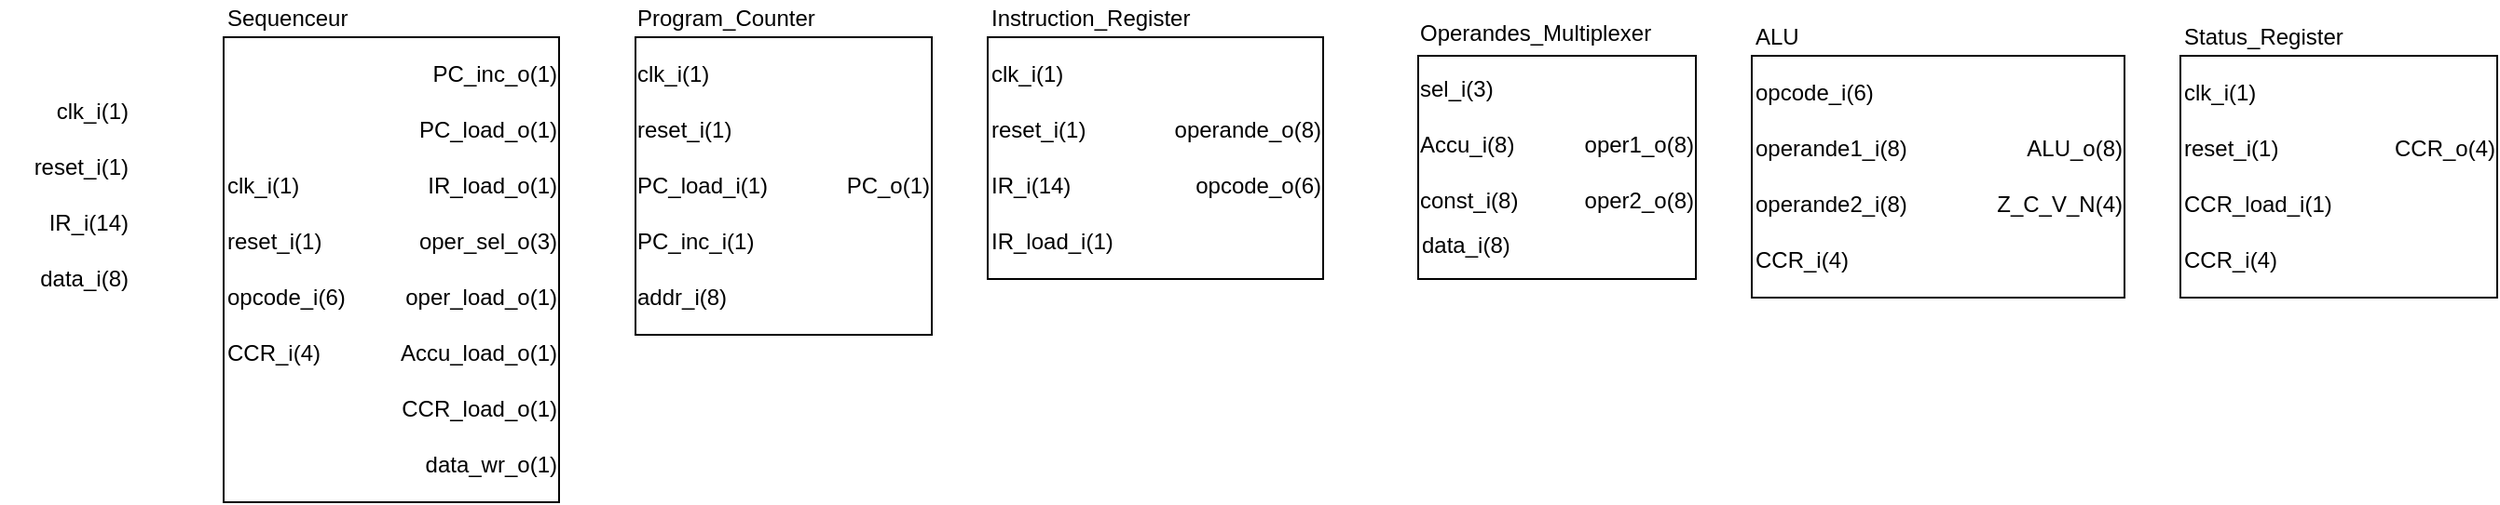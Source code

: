 <mxfile version="23.1.5" type="device">
  <diagram name="Page-1" id="jwIUeSGBcwA--1RXkkxF">
    <mxGraphModel dx="926" dy="959" grid="1" gridSize="10" guides="1" tooltips="1" connect="1" arrows="1" fold="1" page="1" pageScale="1" pageWidth="1169" pageHeight="827" math="0" shadow="0">
      <root>
        <mxCell id="0" />
        <mxCell id="1" parent="0" />
        <mxCell id="cXgWGchafQ5C-qkIUdc8-190" value="" style="group" parent="1" vertex="1" connectable="0">
          <mxGeometry x="570" y="40" width="180" height="150" as="geometry" />
        </mxCell>
        <mxCell id="cXgWGchafQ5C-qkIUdc8-164" value="" style="whiteSpace=wrap;html=1;" parent="cXgWGchafQ5C-qkIUdc8-190" vertex="1">
          <mxGeometry y="20" width="180" height="130" as="geometry" />
        </mxCell>
        <mxCell id="cXgWGchafQ5C-qkIUdc8-177" value="clk_i(1)" style="text;html=1;align=left;verticalAlign=middle;resizable=1;points=[];autosize=0;strokeColor=none;fillColor=none;movable=1;rotatable=1;deletable=1;editable=1;locked=0;connectable=1;" parent="cXgWGchafQ5C-qkIUdc8-190" vertex="1">
          <mxGeometry y="30" width="50" height="20" as="geometry" />
        </mxCell>
        <mxCell id="cXgWGchafQ5C-qkIUdc8-178" value="reset_i(1)" style="text;html=1;align=left;verticalAlign=middle;resizable=1;points=[];autosize=0;strokeColor=none;fillColor=none;movable=1;rotatable=1;deletable=1;editable=1;locked=0;connectable=1;" parent="cXgWGchafQ5C-qkIUdc8-190" vertex="1">
          <mxGeometry y="60" width="50" height="20" as="geometry" />
        </mxCell>
        <mxCell id="cXgWGchafQ5C-qkIUdc8-179" value="IR_i(14)" style="text;html=1;align=left;verticalAlign=middle;resizable=1;points=[];autosize=0;strokeColor=none;fillColor=none;movable=1;rotatable=1;deletable=1;editable=1;locked=0;connectable=1;" parent="cXgWGchafQ5C-qkIUdc8-190" vertex="1">
          <mxGeometry y="90" width="50" height="20" as="geometry" />
        </mxCell>
        <mxCell id="cXgWGchafQ5C-qkIUdc8-181" value="Instruction_Register" style="text;html=1;align=left;verticalAlign=middle;resizable=1;points=[];autosize=0;strokeColor=none;fillColor=none;movable=1;rotatable=1;deletable=1;editable=1;locked=0;connectable=1;" parent="cXgWGchafQ5C-qkIUdc8-190" vertex="1">
          <mxGeometry width="120" height="20" as="geometry" />
        </mxCell>
        <mxCell id="cXgWGchafQ5C-qkIUdc8-184" value="IR_load_i(1)" style="text;html=1;align=left;verticalAlign=middle;resizable=1;points=[];autosize=0;strokeColor=none;fillColor=none;movable=1;rotatable=1;deletable=1;editable=1;locked=0;connectable=1;" parent="cXgWGchafQ5C-qkIUdc8-190" vertex="1">
          <mxGeometry y="120" width="70" height="20" as="geometry" />
        </mxCell>
        <mxCell id="cXgWGchafQ5C-qkIUdc8-185" value="operande_o(8)" style="text;html=1;align=right;verticalAlign=middle;resizable=1;points=[];autosize=0;strokeColor=none;fillColor=none;movable=1;rotatable=1;deletable=1;editable=1;locked=0;connectable=1;" parent="cXgWGchafQ5C-qkIUdc8-190" vertex="1">
          <mxGeometry x="90" y="60" width="90" height="20" as="geometry" />
        </mxCell>
        <mxCell id="cXgWGchafQ5C-qkIUdc8-186" value="opcode_o(6)" style="text;html=1;align=right;verticalAlign=middle;resizable=1;points=[];autosize=0;strokeColor=none;fillColor=none;movable=1;rotatable=1;deletable=1;editable=1;locked=0;connectable=1;" parent="cXgWGchafQ5C-qkIUdc8-190" vertex="1">
          <mxGeometry x="90" y="90" width="90" height="20" as="geometry" />
        </mxCell>
        <mxCell id="cXgWGchafQ5C-qkIUdc8-197" value="clk_i(1)" style="text;html=1;align=right;verticalAlign=middle;resizable=1;points=[];autosize=0;strokeColor=none;fillColor=none;movable=1;rotatable=1;deletable=1;editable=1;locked=0;connectable=1;" parent="1" vertex="1">
          <mxGeometry x="40" y="90" width="70" height="20" as="geometry" />
        </mxCell>
        <mxCell id="cXgWGchafQ5C-qkIUdc8-198" value="reset_i(1)" style="text;html=1;align=right;verticalAlign=middle;resizable=1;points=[];autosize=0;strokeColor=none;fillColor=none;movable=1;rotatable=1;deletable=1;editable=1;locked=0;connectable=1;" parent="1" vertex="1">
          <mxGeometry x="50" y="120" width="60" height="20" as="geometry" />
        </mxCell>
        <mxCell id="cXgWGchafQ5C-qkIUdc8-200" value="IR_i(14)" style="text;html=1;align=right;verticalAlign=middle;resizable=1;points=[];autosize=0;strokeColor=none;fillColor=none;movable=1;rotatable=1;deletable=1;editable=1;locked=0;connectable=1;" parent="1" vertex="1">
          <mxGeometry x="60" y="150" width="50" height="20" as="geometry" />
        </mxCell>
        <mxCell id="cXgWGchafQ5C-qkIUdc8-201" value="data_i(8)" style="text;html=1;align=right;verticalAlign=middle;resizable=1;points=[];autosize=0;strokeColor=none;fillColor=none;movable=1;rotatable=1;deletable=1;editable=1;locked=0;connectable=1;" parent="1" vertex="1">
          <mxGeometry x="50" y="180" width="60" height="20" as="geometry" />
        </mxCell>
        <mxCell id="cXgWGchafQ5C-qkIUdc8-215" value="" style="group" parent="1" vertex="1" connectable="0">
          <mxGeometry x="380" y="40" width="160" height="180" as="geometry" />
        </mxCell>
        <mxCell id="cXgWGchafQ5C-qkIUdc8-212" value="" style="whiteSpace=wrap;html=1;" parent="cXgWGchafQ5C-qkIUdc8-215" vertex="1">
          <mxGeometry x="1" y="20" width="159" height="160" as="geometry" />
        </mxCell>
        <mxCell id="cXgWGchafQ5C-qkIUdc8-206" value="clk_i(1)" style="text;html=1;align=left;verticalAlign=middle;resizable=1;points=[];autosize=0;strokeColor=none;fillColor=none;movable=1;rotatable=1;deletable=1;editable=1;locked=0;connectable=1;" parent="cXgWGchafQ5C-qkIUdc8-215" vertex="1">
          <mxGeometry y="30" width="50" height="20" as="geometry" />
        </mxCell>
        <mxCell id="cXgWGchafQ5C-qkIUdc8-207" value="reset_i(1)" style="text;html=1;align=left;verticalAlign=middle;resizable=1;points=[];autosize=0;strokeColor=none;fillColor=none;movable=1;rotatable=1;deletable=1;editable=1;locked=0;connectable=1;" parent="cXgWGchafQ5C-qkIUdc8-215" vertex="1">
          <mxGeometry y="60" width="60" height="20" as="geometry" />
        </mxCell>
        <mxCell id="cXgWGchafQ5C-qkIUdc8-208" value="PC_load_i(1)" style="text;html=1;align=left;verticalAlign=middle;resizable=1;points=[];autosize=0;strokeColor=none;fillColor=none;movable=1;rotatable=1;deletable=1;editable=1;locked=0;connectable=1;" parent="cXgWGchafQ5C-qkIUdc8-215" vertex="1">
          <mxGeometry y="90" width="80" height="20" as="geometry" />
        </mxCell>
        <mxCell id="cXgWGchafQ5C-qkIUdc8-209" value="PC_inc_i(1)" style="text;html=1;align=left;verticalAlign=middle;resizable=1;points=[];autosize=0;strokeColor=none;fillColor=none;movable=1;rotatable=1;deletable=1;editable=1;locked=0;connectable=1;" parent="cXgWGchafQ5C-qkIUdc8-215" vertex="1">
          <mxGeometry y="120" width="80" height="20" as="geometry" />
        </mxCell>
        <mxCell id="cXgWGchafQ5C-qkIUdc8-210" value="addr_i(8)" style="text;html=1;align=left;verticalAlign=middle;resizable=1;points=[];autosize=0;strokeColor=none;fillColor=none;movable=1;rotatable=1;deletable=1;editable=1;locked=0;connectable=1;" parent="cXgWGchafQ5C-qkIUdc8-215" vertex="1">
          <mxGeometry y="150" width="60" height="20" as="geometry" />
        </mxCell>
        <mxCell id="cXgWGchafQ5C-qkIUdc8-211" value="PC_o(1)" style="text;html=1;align=right;verticalAlign=middle;resizable=1;points=[];autosize=0;strokeColor=none;fillColor=none;movable=1;rotatable=1;deletable=1;editable=1;locked=0;connectable=1;" parent="cXgWGchafQ5C-qkIUdc8-215" vertex="1">
          <mxGeometry x="100" y="90" width="60" height="20" as="geometry" />
        </mxCell>
        <mxCell id="cXgWGchafQ5C-qkIUdc8-213" value="Program_Counter" style="text;html=1;align=left;verticalAlign=middle;resizable=1;points=[];autosize=0;strokeColor=none;fillColor=none;movable=1;rotatable=1;deletable=1;editable=1;locked=0;connectable=1;" parent="cXgWGchafQ5C-qkIUdc8-215" vertex="1">
          <mxGeometry width="110" height="20" as="geometry" />
        </mxCell>
        <mxCell id="cXgWGchafQ5C-qkIUdc8-226" value="" style="group" parent="1" vertex="1" connectable="0">
          <mxGeometry x="980" y="50" width="200" height="150" as="geometry" />
        </mxCell>
        <mxCell id="cXgWGchafQ5C-qkIUdc8-224" value="" style="whiteSpace=wrap;html=1;" parent="cXgWGchafQ5C-qkIUdc8-226" vertex="1">
          <mxGeometry y="20" width="200" height="130" as="geometry" />
        </mxCell>
        <mxCell id="cXgWGchafQ5C-qkIUdc8-218" value="opcode_i(6)" style="text;html=1;align=left;verticalAlign=middle;resizable=1;points=[];autosize=0;strokeColor=none;fillColor=none;movable=1;rotatable=1;deletable=1;editable=1;locked=0;connectable=1;" parent="cXgWGchafQ5C-qkIUdc8-226" vertex="1">
          <mxGeometry y="30" width="70" height="20" as="geometry" />
        </mxCell>
        <mxCell id="cXgWGchafQ5C-qkIUdc8-220" value="operande2_i(8)" style="text;html=1;align=left;verticalAlign=middle;resizable=1;points=[];autosize=0;strokeColor=none;fillColor=none;movable=1;rotatable=1;deletable=1;editable=1;locked=0;connectable=1;" parent="cXgWGchafQ5C-qkIUdc8-226" vertex="1">
          <mxGeometry y="90" width="90" height="20" as="geometry" />
        </mxCell>
        <mxCell id="cXgWGchafQ5C-qkIUdc8-219" value="operande1_i(8)" style="text;html=1;align=left;verticalAlign=middle;resizable=1;points=[];autosize=0;strokeColor=none;fillColor=none;movable=1;rotatable=1;deletable=1;editable=1;locked=0;connectable=1;" parent="cXgWGchafQ5C-qkIUdc8-226" vertex="1">
          <mxGeometry y="60" width="90" height="20" as="geometry" />
        </mxCell>
        <mxCell id="cXgWGchafQ5C-qkIUdc8-221" value="CCR_i(4)" style="text;html=1;align=left;verticalAlign=middle;resizable=1;points=[];autosize=0;strokeColor=none;fillColor=none;movable=1;rotatable=1;deletable=1;editable=1;locked=0;connectable=1;" parent="cXgWGchafQ5C-qkIUdc8-226" vertex="1">
          <mxGeometry y="120" width="60" height="20" as="geometry" />
        </mxCell>
        <mxCell id="cXgWGchafQ5C-qkIUdc8-222" value="ALU_o(8)" style="text;html=1;align=right;verticalAlign=middle;resizable=1;points=[];autosize=0;strokeColor=none;fillColor=none;movable=1;rotatable=1;deletable=1;editable=1;locked=0;connectable=1;" parent="cXgWGchafQ5C-qkIUdc8-226" vertex="1">
          <mxGeometry x="110" y="60" width="90" height="20" as="geometry" />
        </mxCell>
        <mxCell id="cXgWGchafQ5C-qkIUdc8-223" value="Z_C_V_N(4)" style="text;html=1;align=right;verticalAlign=middle;resizable=1;points=[];autosize=0;strokeColor=none;fillColor=none;movable=1;rotatable=1;deletable=1;editable=1;locked=0;connectable=1;" parent="cXgWGchafQ5C-qkIUdc8-226" vertex="1">
          <mxGeometry x="110" y="90" width="90" height="20" as="geometry" />
        </mxCell>
        <mxCell id="cXgWGchafQ5C-qkIUdc8-225" value="ALU" style="text;html=1;align=left;verticalAlign=middle;resizable=1;points=[];autosize=0;strokeColor=none;fillColor=none;movable=1;rotatable=1;deletable=1;editable=1;locked=0;connectable=1;" parent="cXgWGchafQ5C-qkIUdc8-226" vertex="1">
          <mxGeometry width="40" height="20" as="geometry" />
        </mxCell>
        <mxCell id="cXgWGchafQ5C-qkIUdc8-246" value="" style="group" parent="1" vertex="1" connectable="0">
          <mxGeometry x="160" y="40" width="180" height="270" as="geometry" />
        </mxCell>
        <mxCell id="cXgWGchafQ5C-qkIUdc8-241" value="" style="whiteSpace=wrap;html=1;" parent="cXgWGchafQ5C-qkIUdc8-246" vertex="1">
          <mxGeometry y="20" width="180" height="250" as="geometry" />
        </mxCell>
        <mxCell id="cXgWGchafQ5C-qkIUdc8-228" value="clk_i(1)" style="text;html=1;align=left;verticalAlign=middle;resizable=1;points=[];autosize=0;strokeColor=none;fillColor=none;movable=1;rotatable=1;deletable=1;editable=1;locked=0;connectable=1;" parent="cXgWGchafQ5C-qkIUdc8-246" vertex="1">
          <mxGeometry y="90" width="50" height="20" as="geometry" />
        </mxCell>
        <mxCell id="cXgWGchafQ5C-qkIUdc8-229" value="reset_i(1)" style="text;html=1;align=left;verticalAlign=middle;resizable=1;points=[];autosize=0;strokeColor=none;fillColor=none;movable=1;rotatable=1;deletable=1;editable=1;locked=0;connectable=1;" parent="cXgWGchafQ5C-qkIUdc8-246" vertex="1">
          <mxGeometry y="120" width="60" height="20" as="geometry" />
        </mxCell>
        <mxCell id="cXgWGchafQ5C-qkIUdc8-230" value="opcode_i(6)" style="text;html=1;align=left;verticalAlign=middle;resizable=1;points=[];autosize=0;strokeColor=none;fillColor=none;movable=1;rotatable=1;deletable=1;editable=1;locked=0;connectable=1;" parent="cXgWGchafQ5C-qkIUdc8-246" vertex="1">
          <mxGeometry y="150" width="70" height="20" as="geometry" />
        </mxCell>
        <mxCell id="cXgWGchafQ5C-qkIUdc8-231" value="CCR_i(4)" style="text;html=1;align=left;verticalAlign=middle;resizable=1;points=[];autosize=0;strokeColor=none;fillColor=none;movable=1;rotatable=1;deletable=1;editable=1;locked=0;connectable=1;" parent="cXgWGchafQ5C-qkIUdc8-246" vertex="1">
          <mxGeometry y="180" width="60" height="20" as="geometry" />
        </mxCell>
        <mxCell id="cXgWGchafQ5C-qkIUdc8-233" value="PC_inc_o(1)" style="text;html=1;align=right;verticalAlign=middle;resizable=1;points=[];autosize=0;strokeColor=none;fillColor=none;movable=1;rotatable=1;deletable=1;editable=1;locked=0;connectable=1;" parent="cXgWGchafQ5C-qkIUdc8-246" vertex="1">
          <mxGeometry x="110" y="30" width="70" height="20" as="geometry" />
        </mxCell>
        <mxCell id="cXgWGchafQ5C-qkIUdc8-234" value="PC_load_o(1)" style="text;html=1;align=right;verticalAlign=middle;resizable=1;points=[];autosize=0;strokeColor=none;fillColor=none;movable=1;rotatable=1;deletable=1;editable=1;locked=0;connectable=1;" parent="cXgWGchafQ5C-qkIUdc8-246" vertex="1">
          <mxGeometry x="100" y="60" width="80" height="20" as="geometry" />
        </mxCell>
        <mxCell id="cXgWGchafQ5C-qkIUdc8-235" value="IR_load_o(1)" style="text;html=1;align=right;verticalAlign=middle;resizable=1;points=[];autosize=0;strokeColor=none;fillColor=none;movable=1;rotatable=1;deletable=1;editable=1;locked=0;connectable=1;" parent="cXgWGchafQ5C-qkIUdc8-246" vertex="1">
          <mxGeometry x="100" y="90" width="80" height="20" as="geometry" />
        </mxCell>
        <mxCell id="cXgWGchafQ5C-qkIUdc8-236" value="oper_sel_o(3)" style="text;html=1;align=right;verticalAlign=middle;resizable=1;points=[];autosize=0;strokeColor=none;fillColor=none;movable=1;rotatable=1;deletable=1;editable=1;locked=0;connectable=1;" parent="cXgWGchafQ5C-qkIUdc8-246" vertex="1">
          <mxGeometry x="100" y="120" width="80" height="20" as="geometry" />
        </mxCell>
        <mxCell id="cXgWGchafQ5C-qkIUdc8-237" value="oper_load_o(1)" style="text;html=1;align=right;verticalAlign=middle;resizable=1;points=[];autosize=0;strokeColor=none;fillColor=none;movable=1;rotatable=1;deletable=1;editable=1;locked=0;connectable=1;" parent="cXgWGchafQ5C-qkIUdc8-246" vertex="1">
          <mxGeometry x="90" y="150" width="90" height="20" as="geometry" />
        </mxCell>
        <mxCell id="cXgWGchafQ5C-qkIUdc8-238" value="Accu_load_o(1)" style="text;html=1;align=right;verticalAlign=middle;resizable=1;points=[];autosize=0;strokeColor=none;fillColor=none;movable=1;rotatable=1;deletable=1;editable=1;locked=0;connectable=1;" parent="cXgWGchafQ5C-qkIUdc8-246" vertex="1">
          <mxGeometry x="90" y="180" width="90" height="20" as="geometry" />
        </mxCell>
        <mxCell id="cXgWGchafQ5C-qkIUdc8-239" value="CCR_load_o(1)" style="text;html=1;align=right;verticalAlign=middle;resizable=1;points=[];autosize=0;strokeColor=none;fillColor=none;movable=1;rotatable=1;deletable=1;editable=1;locked=0;connectable=1;" parent="cXgWGchafQ5C-qkIUdc8-246" vertex="1">
          <mxGeometry x="90" y="210" width="90" height="20" as="geometry" />
        </mxCell>
        <mxCell id="cXgWGchafQ5C-qkIUdc8-240" value="data_wr_o(1)" style="text;html=1;align=right;verticalAlign=middle;resizable=1;points=[];autosize=0;strokeColor=none;fillColor=none;movable=1;rotatable=1;deletable=1;editable=1;locked=0;connectable=1;" parent="cXgWGchafQ5C-qkIUdc8-246" vertex="1">
          <mxGeometry x="100" y="240" width="80" height="20" as="geometry" />
        </mxCell>
        <mxCell id="cXgWGchafQ5C-qkIUdc8-242" value="Sequenceur" style="text;html=1;align=left;verticalAlign=middle;resizable=1;points=[];autosize=0;strokeColor=none;fillColor=none;movable=1;rotatable=1;deletable=1;editable=1;locked=0;connectable=1;" parent="cXgWGchafQ5C-qkIUdc8-246" vertex="1">
          <mxGeometry width="80" height="20" as="geometry" />
        </mxCell>
        <mxCell id="cXgWGchafQ5C-qkIUdc8-264" value="" style="group" parent="1" vertex="1" connectable="0">
          <mxGeometry x="1210" y="50" width="170" height="150" as="geometry" />
        </mxCell>
        <mxCell id="cXgWGchafQ5C-qkIUdc8-262" value="" style="whiteSpace=wrap;html=1;" parent="cXgWGchafQ5C-qkIUdc8-264" vertex="1">
          <mxGeometry y="20" width="170" height="130" as="geometry" />
        </mxCell>
        <mxCell id="cXgWGchafQ5C-qkIUdc8-253" value="clk_i(1)" style="text;html=1;align=left;verticalAlign=middle;resizable=1;points=[];autosize=0;strokeColor=none;fillColor=none;movable=1;rotatable=1;deletable=1;editable=1;locked=0;connectable=1;" parent="cXgWGchafQ5C-qkIUdc8-264" vertex="1">
          <mxGeometry y="30" width="50" height="20" as="geometry" />
        </mxCell>
        <mxCell id="cXgWGchafQ5C-qkIUdc8-257" value="reset_i(1)" style="text;html=1;align=left;verticalAlign=middle;resizable=1;points=[];autosize=0;strokeColor=none;fillColor=none;movable=1;rotatable=1;deletable=1;editable=1;locked=0;connectable=1;" parent="cXgWGchafQ5C-qkIUdc8-264" vertex="1">
          <mxGeometry y="60" width="60" height="20" as="geometry" />
        </mxCell>
        <mxCell id="cXgWGchafQ5C-qkIUdc8-258" value="CCR_load_i(1)" style="text;html=1;align=left;verticalAlign=middle;resizable=1;points=[];autosize=0;strokeColor=none;fillColor=none;movable=1;rotatable=1;deletable=1;editable=1;locked=0;connectable=1;" parent="cXgWGchafQ5C-qkIUdc8-264" vertex="1">
          <mxGeometry y="90" width="90" height="20" as="geometry" />
        </mxCell>
        <mxCell id="cXgWGchafQ5C-qkIUdc8-259" value="CCR_i(4)" style="text;html=1;align=left;verticalAlign=middle;resizable=1;points=[];autosize=0;strokeColor=none;fillColor=none;movable=1;rotatable=1;deletable=1;editable=1;locked=0;connectable=1;" parent="cXgWGchafQ5C-qkIUdc8-264" vertex="1">
          <mxGeometry y="120" width="60" height="20" as="geometry" />
        </mxCell>
        <mxCell id="cXgWGchafQ5C-qkIUdc8-260" value="CCR_o(4)" style="text;html=1;align=right;verticalAlign=middle;resizable=1;points=[];autosize=0;strokeColor=none;fillColor=none;movable=1;rotatable=1;deletable=1;editable=1;locked=0;connectable=1;" parent="cXgWGchafQ5C-qkIUdc8-264" vertex="1">
          <mxGeometry x="110" y="60" width="60" height="20" as="geometry" />
        </mxCell>
        <mxCell id="cXgWGchafQ5C-qkIUdc8-263" value="Status_Register" style="text;html=1;align=left;verticalAlign=middle;resizable=1;points=[];autosize=0;strokeColor=none;fillColor=none;movable=1;rotatable=1;deletable=1;editable=1;locked=0;connectable=1;" parent="cXgWGchafQ5C-qkIUdc8-264" vertex="1">
          <mxGeometry width="100" height="20" as="geometry" />
        </mxCell>
        <mxCell id="QUcATvjl3TqOGIMhLpuG-12" value="" style="group" vertex="1" connectable="0" parent="1">
          <mxGeometry x="800" y="50" width="150" height="140" as="geometry" />
        </mxCell>
        <mxCell id="QUcATvjl3TqOGIMhLpuG-3" value="" style="whiteSpace=wrap;html=1;container=0;" vertex="1" parent="QUcATvjl3TqOGIMhLpuG-12">
          <mxGeometry x="1" y="20" width="149" height="120" as="geometry" />
        </mxCell>
        <mxCell id="QUcATvjl3TqOGIMhLpuG-4" value="sel_i(3)" style="text;html=1;align=left;verticalAlign=middle;resizable=1;points=[];autosize=0;strokeColor=none;fillColor=none;movable=1;rotatable=1;deletable=1;editable=1;locked=0;connectable=1;container=0;" vertex="1" parent="QUcATvjl3TqOGIMhLpuG-12">
          <mxGeometry y="30" width="50" height="16.667" as="geometry" />
        </mxCell>
        <mxCell id="QUcATvjl3TqOGIMhLpuG-5" value="Accu_i(8)" style="text;html=1;align=left;verticalAlign=middle;resizable=1;points=[];autosize=0;strokeColor=none;fillColor=none;movable=1;rotatable=1;deletable=1;editable=1;locked=0;connectable=1;container=0;" vertex="1" parent="QUcATvjl3TqOGIMhLpuG-12">
          <mxGeometry y="60" width="60" height="16.667" as="geometry" />
        </mxCell>
        <mxCell id="QUcATvjl3TqOGIMhLpuG-6" value="const_i(8)" style="text;html=1;align=left;verticalAlign=middle;resizable=1;points=[];autosize=0;strokeColor=none;fillColor=none;movable=1;rotatable=1;deletable=1;editable=1;locked=0;connectable=1;container=0;" vertex="1" parent="QUcATvjl3TqOGIMhLpuG-12">
          <mxGeometry y="90" width="80" height="16.667" as="geometry" />
        </mxCell>
        <mxCell id="QUcATvjl3TqOGIMhLpuG-7" value="data_i(8)" style="text;html=1;align=left;verticalAlign=middle;resizable=1;points=[];autosize=0;strokeColor=none;fillColor=none;movable=1;rotatable=1;deletable=1;editable=1;locked=0;connectable=1;container=0;" vertex="1" parent="QUcATvjl3TqOGIMhLpuG-12">
          <mxGeometry x="1" y="113.33" width="80" height="16.667" as="geometry" />
        </mxCell>
        <mxCell id="QUcATvjl3TqOGIMhLpuG-9" value="oper1_o(8)" style="text;html=1;align=right;verticalAlign=middle;resizable=1;points=[];autosize=0;strokeColor=none;fillColor=none;movable=1;rotatable=1;deletable=1;editable=1;locked=0;connectable=1;container=0;" vertex="1" parent="QUcATvjl3TqOGIMhLpuG-12">
          <mxGeometry x="80" y="60" width="70" height="16.67" as="geometry" />
        </mxCell>
        <mxCell id="QUcATvjl3TqOGIMhLpuG-10" value="Operandes_Multiplexer" style="text;html=1;align=left;verticalAlign=middle;resizable=1;points=[];autosize=0;strokeColor=none;fillColor=none;movable=1;rotatable=1;deletable=1;editable=1;locked=0;connectable=1;container=0;" vertex="1" parent="QUcATvjl3TqOGIMhLpuG-12">
          <mxGeometry width="110" height="16.667" as="geometry" />
        </mxCell>
        <mxCell id="QUcATvjl3TqOGIMhLpuG-11" value="oper2_o(8)" style="text;html=1;align=right;verticalAlign=middle;resizable=1;points=[];autosize=0;strokeColor=none;fillColor=none;movable=1;rotatable=1;deletable=1;editable=1;locked=0;connectable=1;container=0;" vertex="1" parent="QUcATvjl3TqOGIMhLpuG-12">
          <mxGeometry x="80" y="90.0" width="70" height="16.67" as="geometry" />
        </mxCell>
      </root>
    </mxGraphModel>
  </diagram>
</mxfile>
